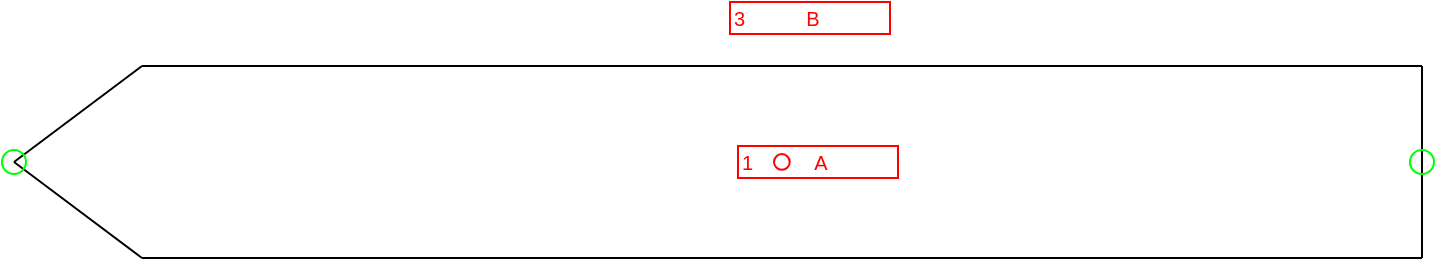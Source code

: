 <mxfile compressed="false" version="20.3.0" type="device">
  <diagram name="ND0009" id="pu4HRJLgpdM79BjL74F0">
    <mxGraphModel dx="1408" dy="963" grid="1" gridSize="2" guides="1" tooltips="1" connect="1" arrows="1" fold="1" page="1" pageScale="1" pageWidth="1169" pageHeight="827" math="0" shadow="0">
      <root>
        <mxCell id="JZDtcvtR3eMtzLu_ldIY-0" />
        <object label="Symbol" Width="44" Height="6" UoM="mm" id="JZDtcvtR3eMtzLu_ldIY-124">
          <mxCell style="locked=1;" parent="JZDtcvtR3eMtzLu_ldIY-0" />
        </object>
        <mxCell id="PKo88w5tAX1isIfvF4OK-0" value="" style="group;flipH=1;" parent="JZDtcvtR3eMtzLu_ldIY-124" vertex="1" connectable="0">
          <mxGeometry x="272" y="160" width="704" height="96" as="geometry" />
        </mxCell>
        <mxCell id="JZDtcvtR3eMtzLu_ldIY-125" value="" style="endArrow=none;html=1;rounded=0;fontFamily=Helvetica;fontSize=16;" parent="PKo88w5tAX1isIfvF4OK-0" edge="1">
          <mxGeometry width="50" height="50" relative="1" as="geometry">
            <mxPoint x="704" y="96" as="sourcePoint" />
            <mxPoint x="704" as="targetPoint" />
          </mxGeometry>
        </mxCell>
        <mxCell id="JZDtcvtR3eMtzLu_ldIY-126" value="" style="endArrow=none;html=1;rounded=0;fontFamily=Helvetica;fontSize=16;" parent="PKo88w5tAX1isIfvF4OK-0" edge="1">
          <mxGeometry width="50" height="50" relative="1" as="geometry">
            <mxPoint x="704" as="sourcePoint" />
            <mxPoint x="64" as="targetPoint" />
          </mxGeometry>
        </mxCell>
        <mxCell id="JZDtcvtR3eMtzLu_ldIY-127" value="" style="endArrow=none;html=1;rounded=0;fontFamily=Helvetica;fontSize=16;" parent="PKo88w5tAX1isIfvF4OK-0" edge="1">
          <mxGeometry width="50" height="50" relative="1" as="geometry">
            <mxPoint x="704" y="96" as="sourcePoint" />
            <mxPoint x="64" y="96" as="targetPoint" />
          </mxGeometry>
        </mxCell>
        <mxCell id="JZDtcvtR3eMtzLu_ldIY-128" value="" style="endArrow=none;html=1;rounded=0;fontFamily=Helvetica;fontSize=16;" parent="PKo88w5tAX1isIfvF4OK-0" edge="1">
          <mxGeometry width="50" height="50" relative="1" as="geometry">
            <mxPoint x="64" as="sourcePoint" />
            <mxPoint y="48" as="targetPoint" />
          </mxGeometry>
        </mxCell>
        <mxCell id="JZDtcvtR3eMtzLu_ldIY-129" value="" style="endArrow=none;html=1;rounded=0;fontFamily=Helvetica;fontSize=16;" parent="PKo88w5tAX1isIfvF4OK-0" edge="1">
          <mxGeometry width="50" height="50" relative="1" as="geometry">
            <mxPoint x="64" y="96" as="sourcePoint" />
            <mxPoint y="48" as="targetPoint" />
          </mxGeometry>
        </mxCell>
        <mxCell id="JZDtcvtR3eMtzLu_ldIY-130" value="Connection" style="" parent="JZDtcvtR3eMtzLu_ldIY-0" />
        <object label="Connection" PipingConnector="Y" LabelConnector="N" SignalConnector="Y" Direction="180" AuxiliaryConnector="N" id="JZDtcvtR3eMtzLu_ldIY-131">
          <mxCell style="vsdxID=1407;fillColor=none;gradientColor=none;shape=stencil(rVFbDsIgEDwNnyQU4glqvcfGblsilmZBS28vZGMsxg9j/JvZmX1kR5g2TLCg0CpE8hdcbR8nYY5CaztPSDZmJEwnTDt4wpH8be6ZL1CcBV39vUxI3KdKh1YbswPTEzuBzlmiVGmKau9zUKM+jlJJQrJBko8QrZ+rrQ5oRJnXyMHBWElhRVx25ebnw/5zVvPFWRm83jxY5zilvf4eSy5xpKZ7AA==);strokeColor=#00FF00;strokeWidth=1;points=[[0.5,0.5,0,0,0]];labelBackgroundColor=none;rounded=0;html=1;whiteSpace=wrap;aspect=fixed;noLabel=1;snapToPoint=1;container=0;fontSize=16;fontFamily=Helvetica;" parent="JZDtcvtR3eMtzLu_ldIY-130" vertex="1">
            <mxGeometry x="266" y="202" width="12" height="12" as="geometry" />
          </mxCell>
        </object>
        <object label="Connection" PipingConnector="Y" LabelConnector="N" SignalConnector="Y" Direction="0" AuxiliaryConnector="N" id="JZDtcvtR3eMtzLu_ldIY-132">
          <mxCell style="vsdxID=1407;fillColor=none;gradientColor=none;shape=stencil(rVFbDsIgEDwNnyQU4glqvcfGblsilmZBS28vZGMsxg9j/JvZmX1kR5g2TLCg0CpE8hdcbR8nYY5CaztPSDZmJEwnTDt4wpH8be6ZL1CcBV39vUxI3KdKh1YbswPTEzuBzlmiVGmKau9zUKM+jlJJQrJBko8QrZ+rrQ5oRJnXyMHBWElhRVx25ebnw/5zVvPFWRm83jxY5zilvf4eSy5xpKZ7AA==);strokeColor=#00FF00;strokeWidth=1;points=[[0.5,0.5,0,0,0]];labelBackgroundColor=none;rounded=0;html=1;whiteSpace=wrap;aspect=fixed;noLabel=1;snapToPoint=1;container=0;fontSize=16;fontFamily=Helvetica;" parent="JZDtcvtR3eMtzLu_ldIY-130" vertex="1">
            <mxGeometry x="970" y="202" width="12" height="12" as="geometry" />
          </mxCell>
        </object>
        <mxCell id="JZDtcvtR3eMtzLu_ldIY-137" value="Label" style="locked=1;" parent="JZDtcvtR3eMtzLu_ldIY-0" />
        <object label="%LabelLines%&amp;nbsp; &amp;nbsp; &amp;nbsp; &amp;nbsp; &amp;nbsp; &amp;nbsp;%LabelIndex%" placeholders="1" LabelLines="1" LabelIndex="A" id="JZDtcvtR3eMtzLu_ldIY-138">
          <mxCell style="rounded=0;whiteSpace=wrap;html=1;fillColor=none;strokeColor=#FF0000;fontColor=#FF0000;fontSize=10;align=left;" parent="JZDtcvtR3eMtzLu_ldIY-137" vertex="1">
            <mxGeometry x="634" y="200" width="80" height="16" as="geometry" />
          </mxCell>
        </object>
        <object label="%LabelLines%&amp;nbsp; &amp;nbsp; &amp;nbsp; &amp;nbsp; &amp;nbsp; &amp;nbsp;%LabelIndex%" placeholders="1" LabelLines="3" LabelIndex="B" id="zaThJXtglQxKaWgNBIFl-0">
          <mxCell style="rounded=0;whiteSpace=wrap;html=1;fillColor=none;strokeColor=#FF0000;fontColor=#FF0000;fontSize=10;align=left;" vertex="1" parent="JZDtcvtR3eMtzLu_ldIY-137">
            <mxGeometry x="630" y="128" width="80" height="16" as="geometry" />
          </mxCell>
        </object>
        <mxCell id="JZDtcvtR3eMtzLu_ldIY-139" value="Origo" style="locked=1;" parent="JZDtcvtR3eMtzLu_ldIY-0" />
        <object label="origo" id="JZDtcvtR3eMtzLu_ldIY-140">
          <mxCell style="vsdxID=1407;fillColor=none;gradientColor=none;shape=stencil(rVFbDsIgEDwNnyQU4glqvcfGblsilmZBS28vZGMsxg9j/JvZmX1kR5g2TLCg0CpE8hdcbR8nYY5CaztPSDZmJEwnTDt4wpH8be6ZL1CcBV39vUxI3KdKh1YbswPTEzuBzlmiVGmKau9zUKM+jlJJQrJBko8QrZ+rrQ5oRJnXyMHBWElhRVx25ebnw/5zVvPFWRm83jxY5zilvf4eSy5xpKZ7AA==);strokeColor=#ff0000;strokeWidth=1;points=[[0.5,0.5,0,0,0]];labelBackgroundColor=none;rounded=0;html=1;whiteSpace=wrap;aspect=fixed;noLabel=1;snapToPoint=1;" parent="JZDtcvtR3eMtzLu_ldIY-139" vertex="1">
            <mxGeometry x="652" y="204.06" width="7.874" height="7.87" as="geometry" />
          </mxCell>
        </object>
      </root>
    </mxGraphModel>
  </diagram>
</mxfile>
